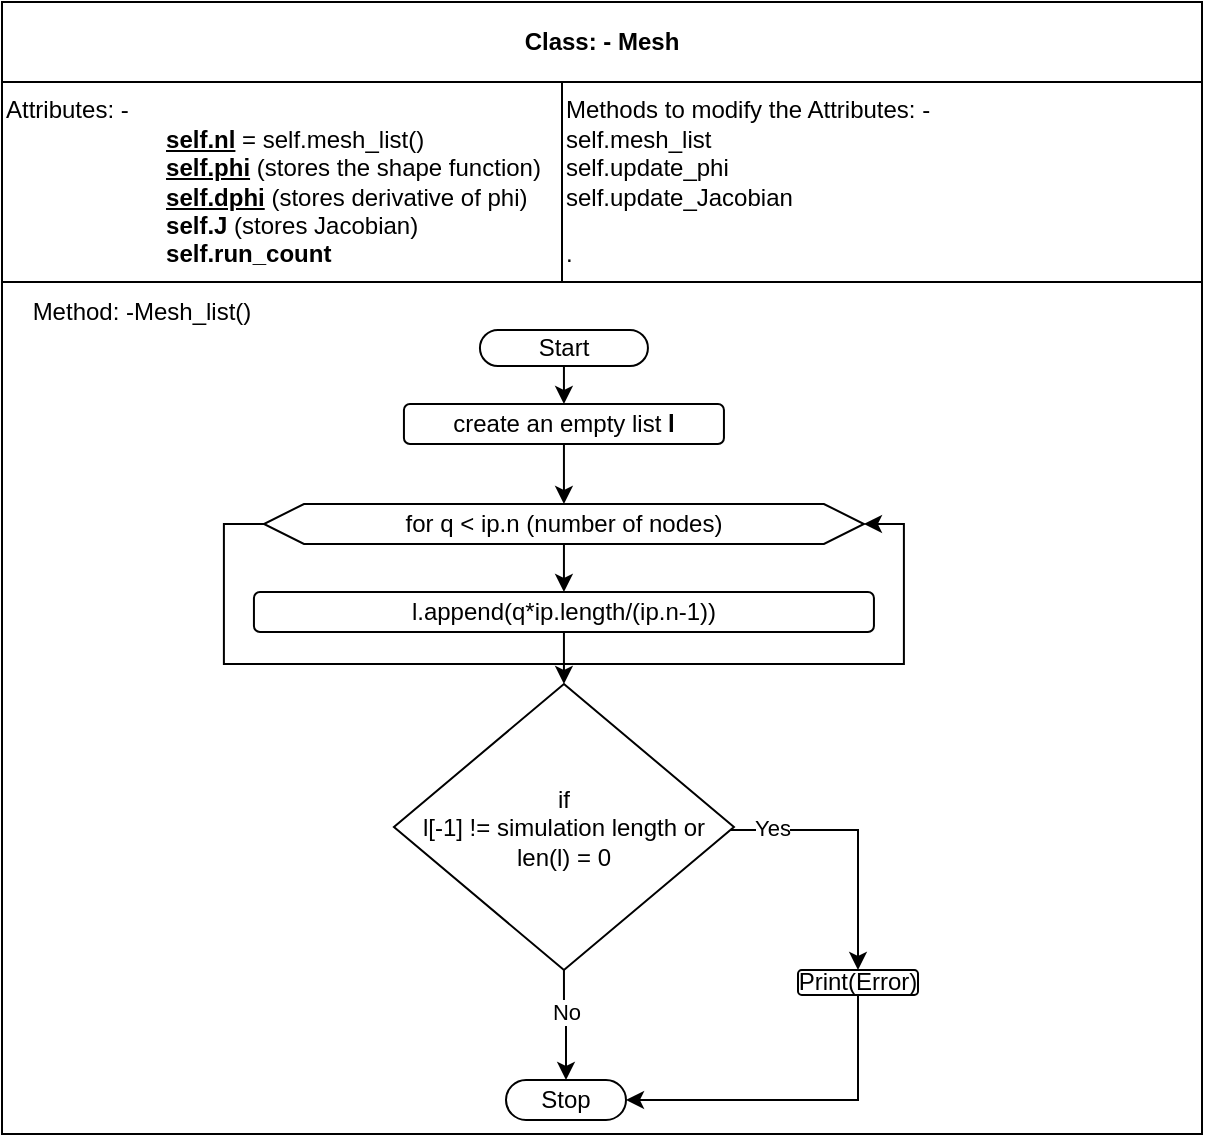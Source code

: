 <mxfile version="21.6.9" type="github">
  <diagram id="C5RBs43oDa-KdzZeNtuy" name="Page-1">
    <mxGraphModel dx="1195" dy="660" grid="0" gridSize="10" guides="1" tooltips="1" connect="1" arrows="1" fold="1" page="1" pageScale="1" pageWidth="827" pageHeight="1169" math="0" shadow="0">
      <root>
        <mxCell id="WIyWlLk6GJQsqaUBKTNV-0" />
        <mxCell id="WIyWlLk6GJQsqaUBKTNV-1" parent="WIyWlLk6GJQsqaUBKTNV-0" />
        <mxCell id="SPGaAKHdo6wMfNcyxkbD-30" value="&lt;b&gt;Class: - Mesh&lt;/b&gt;" style="rounded=0;whiteSpace=wrap;html=1;" parent="WIyWlLk6GJQsqaUBKTNV-1" vertex="1">
          <mxGeometry x="102" y="58" width="600" height="40" as="geometry" />
        </mxCell>
        <mxCell id="SPGaAKHdo6wMfNcyxkbD-31" value="&lt;div style=&quot;&quot;&gt;Attributes: -&amp;nbsp;&lt;/div&gt;&lt;div style=&quot;&quot;&gt;&lt;span style=&quot;background-color: initial;&quot;&gt;&amp;nbsp;&lt;span style=&quot;white-space: pre;&quot;&gt;&#x9;&lt;/span&gt;&lt;span style=&quot;white-space: pre;&quot;&gt;&#x9;&lt;/span&gt;&lt;span style=&quot;white-space: pre;&quot;&gt;&#x9;&lt;/span&gt;&lt;b&gt;&lt;u&gt;self.nl&lt;/u&gt;&lt;/b&gt; = self.mesh_list()&lt;/span&gt;&lt;/div&gt;&lt;div style=&quot;&quot;&gt;&lt;span style=&quot;background-color: initial;&quot;&gt;&lt;span style=&quot;white-space: pre;&quot;&gt;&#x9;&lt;/span&gt;&lt;span style=&quot;white-space: pre;&quot;&gt;&#x9;&lt;/span&gt;&lt;span style=&quot;white-space: pre;&quot;&gt;&#x9;&lt;/span&gt;&lt;b&gt;&lt;u&gt;self.phi&lt;/u&gt; &lt;/b&gt;(stores the shape function)&lt;br&gt;&lt;/span&gt;&lt;/div&gt;&lt;div style=&quot;&quot;&gt;&lt;span style=&quot;background-color: initial;&quot;&gt;&lt;span style=&quot;white-space: pre;&quot;&gt;&#x9;&lt;/span&gt;&lt;span style=&quot;white-space: pre;&quot;&gt;&#x9;&lt;/span&gt;&lt;span style=&quot;white-space: pre;&quot;&gt;&#x9;&lt;/span&gt;&lt;b&gt;&lt;u&gt;self.dphi&lt;/u&gt;&lt;/b&gt; (stores derivative of phi)&lt;br&gt;&lt;/span&gt;&lt;/div&gt;&lt;div style=&quot;&quot;&gt;&lt;span style=&quot;background-color: initial;&quot;&gt;&lt;span style=&quot;white-space: pre;&quot;&gt;&#x9;&lt;/span&gt;&lt;span style=&quot;white-space: pre;&quot;&gt;&#x9;&lt;/span&gt;&lt;span style=&quot;white-space: pre;&quot;&gt;&#x9;&lt;/span&gt;&lt;b&gt;self.J&lt;/b&gt; (stores Jacobian)&lt;br&gt;&lt;/span&gt;&lt;/div&gt;&lt;div style=&quot;&quot;&gt;&lt;span style=&quot;background-color: initial;&quot;&gt;&lt;span style=&quot;white-space: pre;&quot;&gt;&#x9;&lt;/span&gt;&lt;span style=&quot;white-space: pre;&quot;&gt;&#x9;&lt;/span&gt;&lt;span style=&quot;white-space: pre;&quot;&gt;&#x9;&lt;/span&gt;&lt;b&gt;self.run_count&lt;/b&gt;&amp;nbsp;&lt;br&gt;&lt;/span&gt;&lt;/div&gt;" style="rounded=0;whiteSpace=wrap;html=1;align=left;" parent="WIyWlLk6GJQsqaUBKTNV-1" vertex="1">
          <mxGeometry x="102" y="98" width="280" height="100" as="geometry" />
        </mxCell>
        <mxCell id="SPGaAKHdo6wMfNcyxkbD-32" value="Methods to modify the Attributes: -&lt;br&gt;self.mesh_list&lt;br&gt;self.update_phi&lt;br&gt;self.update_Jacobian&lt;br&gt;&lt;br&gt;." style="rounded=0;whiteSpace=wrap;html=1;align=left;" parent="WIyWlLk6GJQsqaUBKTNV-1" vertex="1">
          <mxGeometry x="382" y="98" width="320" height="100" as="geometry" />
        </mxCell>
        <mxCell id="SPGaAKHdo6wMfNcyxkbD-33" value="" style="rounded=0;whiteSpace=wrap;html=1;" parent="WIyWlLk6GJQsqaUBKTNV-1" vertex="1">
          <mxGeometry x="102" y="198" width="600" height="426" as="geometry" />
        </mxCell>
        <mxCell id="SPGaAKHdo6wMfNcyxkbD-51" style="edgeStyle=orthogonalEdgeStyle;rounded=0;orthogonalLoop=1;jettySize=auto;html=1;exitX=0.5;exitY=1;exitDx=0;exitDy=0;entryX=0.5;entryY=0;entryDx=0;entryDy=0;" parent="WIyWlLk6GJQsqaUBKTNV-1" source="SPGaAKHdo6wMfNcyxkbD-52" target="SPGaAKHdo6wMfNcyxkbD-55" edge="1">
          <mxGeometry relative="1" as="geometry" />
        </mxCell>
        <mxCell id="SPGaAKHdo6wMfNcyxkbD-52" value="Start" style="rounded=1;whiteSpace=wrap;html=1;fontSize=12;glass=0;strokeWidth=1;shadow=0;arcSize=50;" parent="WIyWlLk6GJQsqaUBKTNV-1" vertex="1">
          <mxGeometry x="340.97" y="222" width="84" height="18" as="geometry" />
        </mxCell>
        <mxCell id="SPGaAKHdo6wMfNcyxkbD-53" value="Stop" style="rounded=1;whiteSpace=wrap;html=1;fontSize=12;glass=0;strokeWidth=1;shadow=0;arcSize=50;" parent="WIyWlLk6GJQsqaUBKTNV-1" vertex="1">
          <mxGeometry x="354" y="597" width="60" height="20" as="geometry" />
        </mxCell>
        <mxCell id="SPGaAKHdo6wMfNcyxkbD-54" style="edgeStyle=orthogonalEdgeStyle;rounded=0;orthogonalLoop=1;jettySize=auto;html=1;exitX=0.5;exitY=1;exitDx=0;exitDy=0;entryX=0.5;entryY=0;entryDx=0;entryDy=0;" parent="WIyWlLk6GJQsqaUBKTNV-1" source="SPGaAKHdo6wMfNcyxkbD-55" target="SPGaAKHdo6wMfNcyxkbD-57" edge="1">
          <mxGeometry relative="1" as="geometry" />
        </mxCell>
        <mxCell id="SPGaAKHdo6wMfNcyxkbD-55" value="create an empty list &lt;b&gt;l&lt;/b&gt;" style="rounded=1;whiteSpace=wrap;html=1;" parent="WIyWlLk6GJQsqaUBKTNV-1" vertex="1">
          <mxGeometry x="302.97" y="259" width="160" height="20" as="geometry" />
        </mxCell>
        <mxCell id="SPGaAKHdo6wMfNcyxkbD-56" style="edgeStyle=orthogonalEdgeStyle;rounded=0;orthogonalLoop=1;jettySize=auto;html=1;exitX=0.5;exitY=1;exitDx=0;exitDy=0;entryX=0.5;entryY=0;entryDx=0;entryDy=0;" parent="WIyWlLk6GJQsqaUBKTNV-1" source="SPGaAKHdo6wMfNcyxkbD-57" target="SPGaAKHdo6wMfNcyxkbD-59" edge="1">
          <mxGeometry relative="1" as="geometry" />
        </mxCell>
        <mxCell id="SPGaAKHdo6wMfNcyxkbD-57" value="for q &amp;lt; ip.n (number of nodes)" style="shape=hexagon;perimeter=hexagonPerimeter2;whiteSpace=wrap;html=1;fixedSize=1;" parent="WIyWlLk6GJQsqaUBKTNV-1" vertex="1">
          <mxGeometry x="232.97" y="309" width="300" height="20" as="geometry" />
        </mxCell>
        <mxCell id="SPGaAKHdo6wMfNcyxkbD-58" style="edgeStyle=orthogonalEdgeStyle;rounded=0;orthogonalLoop=1;jettySize=auto;html=1;exitX=0.5;exitY=1;exitDx=0;exitDy=0;entryX=0.5;entryY=0;entryDx=0;entryDy=0;" parent="WIyWlLk6GJQsqaUBKTNV-1" source="SPGaAKHdo6wMfNcyxkbD-59" target="SPGaAKHdo6wMfNcyxkbD-64" edge="1">
          <mxGeometry relative="1" as="geometry" />
        </mxCell>
        <mxCell id="SPGaAKHdo6wMfNcyxkbD-59" value="l.append(q*ip.length/(ip.n-1))" style="rounded=1;whiteSpace=wrap;html=1;" parent="WIyWlLk6GJQsqaUBKTNV-1" vertex="1">
          <mxGeometry x="227.97" y="353" width="310" height="20" as="geometry" />
        </mxCell>
        <mxCell id="SPGaAKHdo6wMfNcyxkbD-62" style="edgeStyle=orthogonalEdgeStyle;rounded=0;orthogonalLoop=1;jettySize=auto;html=1;exitX=0.5;exitY=1;exitDx=0;exitDy=0;entryX=0.5;entryY=0;entryDx=0;entryDy=0;" parent="WIyWlLk6GJQsqaUBKTNV-1" source="SPGaAKHdo6wMfNcyxkbD-64" target="SPGaAKHdo6wMfNcyxkbD-53" edge="1">
          <mxGeometry relative="1" as="geometry" />
        </mxCell>
        <mxCell id="SPGaAKHdo6wMfNcyxkbD-63" value="No" style="edgeLabel;html=1;align=center;verticalAlign=middle;resizable=0;points=[];" parent="SPGaAKHdo6wMfNcyxkbD-62" vertex="1" connectable="0">
          <mxGeometry x="-0.25" y="1" relative="1" as="geometry">
            <mxPoint as="offset" />
          </mxGeometry>
        </mxCell>
        <mxCell id="JHk75fH-rTnYOSZ73gP1-4" style="edgeStyle=orthogonalEdgeStyle;rounded=0;orthogonalLoop=1;jettySize=auto;html=1;entryX=0.5;entryY=0;entryDx=0;entryDy=0;" edge="1" parent="WIyWlLk6GJQsqaUBKTNV-1" source="SPGaAKHdo6wMfNcyxkbD-64" target="SPGaAKHdo6wMfNcyxkbD-66">
          <mxGeometry relative="1" as="geometry">
            <Array as="points">
              <mxPoint x="530" y="472" />
            </Array>
          </mxGeometry>
        </mxCell>
        <mxCell id="JHk75fH-rTnYOSZ73gP1-5" value="Yes" style="edgeLabel;html=1;align=center;verticalAlign=middle;resizable=0;points=[];" vertex="1" connectable="0" parent="JHk75fH-rTnYOSZ73gP1-4">
          <mxGeometry x="-0.687" y="1" relative="1" as="geometry">
            <mxPoint as="offset" />
          </mxGeometry>
        </mxCell>
        <mxCell id="SPGaAKHdo6wMfNcyxkbD-64" value="if &lt;br&gt;l[-1] != simulation length or len(l) = 0" style="rhombus;whiteSpace=wrap;html=1;" parent="WIyWlLk6GJQsqaUBKTNV-1" vertex="1">
          <mxGeometry x="297.97" y="399" width="170" height="143" as="geometry" />
        </mxCell>
        <mxCell id="SPGaAKHdo6wMfNcyxkbD-65" style="edgeStyle=orthogonalEdgeStyle;rounded=0;orthogonalLoop=1;jettySize=auto;html=1;exitX=0.5;exitY=1;exitDx=0;exitDy=0;entryX=1;entryY=0.5;entryDx=0;entryDy=0;" parent="WIyWlLk6GJQsqaUBKTNV-1" source="SPGaAKHdo6wMfNcyxkbD-66" target="SPGaAKHdo6wMfNcyxkbD-53" edge="1">
          <mxGeometry relative="1" as="geometry" />
        </mxCell>
        <mxCell id="SPGaAKHdo6wMfNcyxkbD-66" value="Print(Error)" style="rounded=1;whiteSpace=wrap;html=1;" parent="WIyWlLk6GJQsqaUBKTNV-1" vertex="1">
          <mxGeometry x="500" y="542" width="60" height="12.5" as="geometry" />
        </mxCell>
        <mxCell id="SPGaAKHdo6wMfNcyxkbD-67" style="edgeStyle=orthogonalEdgeStyle;rounded=0;orthogonalLoop=1;jettySize=auto;html=1;exitX=0;exitY=0.5;exitDx=0;exitDy=0;entryX=1;entryY=0.5;entryDx=0;entryDy=0;" parent="WIyWlLk6GJQsqaUBKTNV-1" source="SPGaAKHdo6wMfNcyxkbD-57" target="SPGaAKHdo6wMfNcyxkbD-57" edge="1">
          <mxGeometry relative="1" as="geometry">
            <Array as="points">
              <mxPoint x="212.97" y="319" />
              <mxPoint x="212.97" y="389" />
              <mxPoint x="552.97" y="389" />
              <mxPoint x="552.97" y="319" />
            </Array>
          </mxGeometry>
        </mxCell>
        <mxCell id="JHk75fH-rTnYOSZ73gP1-0" value="Method: -Mesh_list()" style="text;html=1;strokeColor=none;fillColor=none;align=center;verticalAlign=middle;whiteSpace=wrap;rounded=0;" vertex="1" parent="WIyWlLk6GJQsqaUBKTNV-1">
          <mxGeometry x="102" y="198" width="140" height="30" as="geometry" />
        </mxCell>
      </root>
    </mxGraphModel>
  </diagram>
</mxfile>
